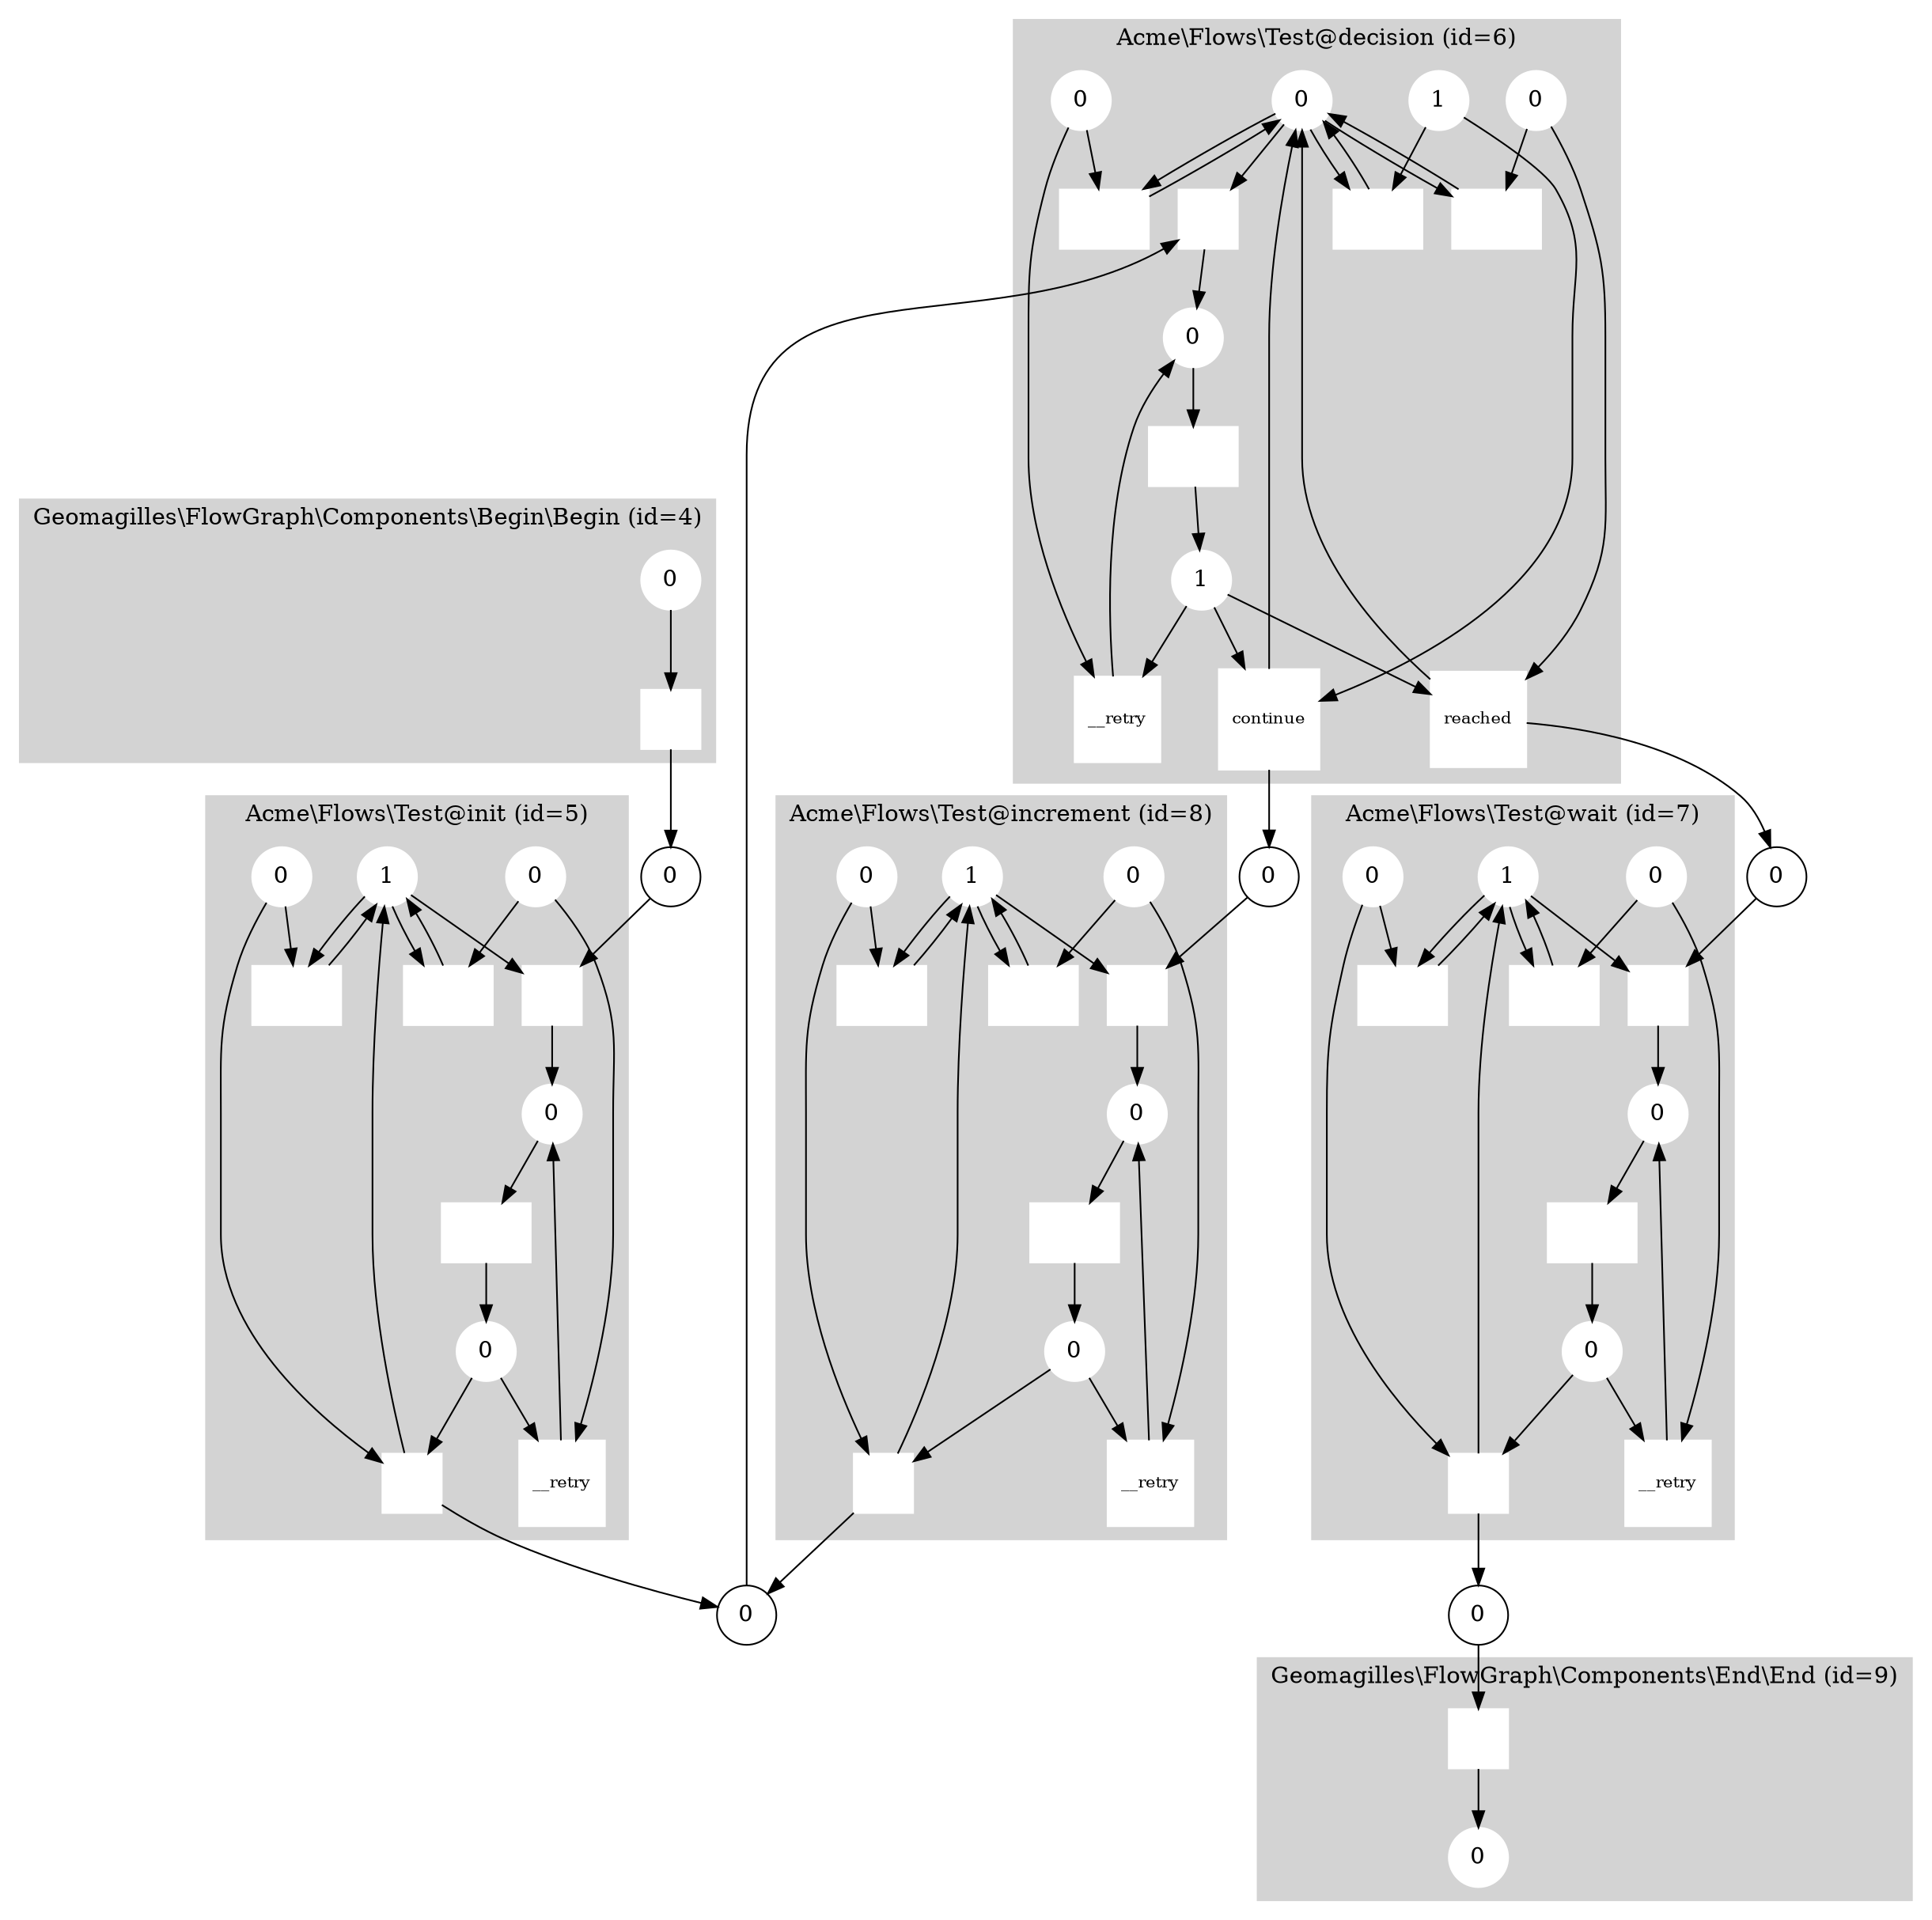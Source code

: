 digraph 3 {

subgraph cluster_4 {
  label = "Geomagilles\\FlowGraph\\Components\\Begin\\Begin (id=4)";
  style = filled;
  color = lightgrey;
  node [style=filled,color=white];
  id_53e00856c6983->id_53e00856bc76e;
}

subgraph cluster_5 {
  label = "Acme\\Flows\\Test@init (id=5)";
  style = filled;
  color = lightgrey;
  node [style=filled,color=white];
  id_53e00856dda86->id_53e00856dd800;
  id_53e00856dd800->id_53e00856dd92a;
  id_53e00856dd92a->id_53e00856dd88e;
  id_53e00856dd88e->id_53e00856dd9bd;
  id_53e00856dd9bd->id_53e00856dd6d6;
  id_53e00856dddd0->id_53e00856dd6d6;
  id_53e00856dddd0->id_53e00856ddff3;
  id_53e00856ddff3->id_53e00856dda86;
  id_53e00856dda86->id_53e00856ddff3;
  id_53e00856dd6d6->id_53e00856dd92a;
  id_53e00856dd9bd->id_53e00856dd76f;
  id_53e00856de327->id_53e00856dd76f;
  id_53e00856de327->id_53e00856de5ee;
  id_53e00856de5ee->id_53e00856dda86;
  id_53e00856dda86->id_53e00856de5ee;
  id_53e00856dd76f->id_53e00856dda86;
}

subgraph cluster_6 {
  label = "Acme\\Flows\\Test@decision (id=6)";
  style = filled;
  color = lightgrey;
  node [style=filled,color=white];
  id_53e00856defe6->id_53e00856ded4e;
  id_53e00856ded4e->id_53e00856deeb7;
  id_53e00856deeb7->id_53e00856deddd;
  id_53e00856deddd->id_53e00856def4f;
  id_53e00856def4f->id_53e00856deb61;
  id_53e00856df3c1->id_53e00856deb61;
  id_53e00856df3c1->id_53e00856df5d7;
  id_53e00856df5d7->id_53e00856defe6;
  id_53e00856defe6->id_53e00856df5d7;
  id_53e00856deb61->id_53e00856deeb7;
  id_53e00856def4f->id_53e00856debf9;
  id_53e00856df960->id_53e00856debf9;
  id_53e00856df960->id_53e00856dfb25;
  id_53e00856dfb25->id_53e00856defe6;
  id_53e00856defe6->id_53e00856dfb25;
  id_53e00856debf9->id_53e00856defe6;
  id_53e00856def4f->id_53e00856decab;
  id_53e00856dfeae->id_53e00856decab;
  id_53e00856dfeae->id_53e00856e00a1;
  id_53e00856e00a1->id_53e00856defe6;
  id_53e00856defe6->id_53e00856e00a1;
  id_53e00856decab->id_53e00856defe6;
}

subgraph cluster_7 {
  label = "Acme\\Flows\\Test@wait (id=7)";
  style = filled;
  color = lightgrey;
  node [style=filled,color=white];
  id_53e00856e09e3->id_53e00856e06db;
  id_53e00856e06db->id_53e00856e0851;
  id_53e00856e0851->id_53e00856e0770;
  id_53e00856e0770->id_53e00856e093c;
  id_53e00856e093c->id_53e00856e05d9;
  id_53e00856e0d37->id_53e00856e05d9;
  id_53e00856e0d37->id_53e00856e0f66;
  id_53e00856e0f66->id_53e00856e09e3;
  id_53e00856e09e3->id_53e00856e0f66;
  id_53e00856e05d9->id_53e00856e0851;
  id_53e00856e093c->id_53e00856e0659;
  id_53e00856e1224->id_53e00856e0659;
  id_53e00856e1224->id_53e00856e143d;
  id_53e00856e143d->id_53e00856e09e3;
  id_53e00856e09e3->id_53e00856e143d;
  id_53e00856e0659->id_53e00856e09e3;
}

subgraph cluster_8 {
  label = "Acme\\Flows\\Test@increment (id=8)";
  style = filled;
  color = lightgrey;
  node [style=filled,color=white];
  id_53e00856e1ca8->id_53e00856e1a49;
  id_53e00856e1a49->id_53e00856e1b79;
  id_53e00856e1b79->id_53e00856e1adb;
  id_53e00856e1adb->id_53e00856e1c1a;
  id_53e00856e1c1a->id_53e00856e1915;
  id_53e00856e1f93->id_53e00856e1915;
  id_53e00856e1f93->id_53e00856e216d;
  id_53e00856e216d->id_53e00856e1ca8;
  id_53e00856e1ca8->id_53e00856e216d;
  id_53e00856e1915->id_53e00856e1b79;
  id_53e00856e1c1a->id_53e00856e19b4;
  id_53e00856e244e->id_53e00856e19b4;
  id_53e00856e244e->id_53e00856e2622;
  id_53e00856e2622->id_53e00856e1ca8;
  id_53e00856e1ca8->id_53e00856e2622;
  id_53e00856e19b4->id_53e00856e1ca8;
}

subgraph cluster_9 {
  label = "Geomagilles\\FlowGraph\\Components\\End\\End (id=9)";
  style = filled;
  color = lightgrey;
  node [style=filled,color=white];
  id_53e00856e41ef->id_53e00856e42c7;
}
id_53e00856c6983 [label="0",shape="circle"];
id_53e00856dd92a [label="0",shape="circle"];
id_53e00856dd9bd [label="0",shape="circle"];
id_53e00856dda86 [label="1",shape="circle"];
id_53e00856dddd0 [label="0",shape="circle"];
id_53e00856de327 [label="0",shape="circle"];
id_53e00856de9e1 [label="0",shape="circle"];
id_53e00856deeb7 [label="0",shape="circle"];
id_53e00856def4f [label="1",shape="circle"];
id_53e00856defe6 [label="0",shape="circle"];
id_53e00856df3c1 [label="0",shape="circle"];
id_53e00856df960 [label="1",shape="circle"];
id_53e00856dfeae [label="0",shape="circle"];
id_53e00856e044c [label="0",shape="circle"];
id_53e00856e0851 [label="0",shape="circle"];
id_53e00856e093c [label="0",shape="circle"];
id_53e00856e09e3 [label="1",shape="circle"];
id_53e00856e0d37 [label="0",shape="circle"];
id_53e00856e1224 [label="0",shape="circle"];
id_53e00856e1800 [label="0",shape="circle"];
id_53e00856e1b79 [label="0",shape="circle"];
id_53e00856e1c1a [label="0",shape="circle"];
id_53e00856e1ca8 [label="1",shape="circle"];
id_53e00856e1f93 [label="0",shape="circle"];
id_53e00856e244e [label="0",shape="circle"];
id_53e00856e29d3 [label="0",shape="circle"];
id_53e00856e42c7 [label="0",shape="circle"];
id_53e00856e4456 [label="0",shape="circle"];
id_53e00856bc76e [label="",shape=square, fontsize=10];
id_53e00856dd6d6 [label="__retry",shape=square, fontsize=10];
id_53e00856dd76f [label="",shape=square, fontsize=10];
id_53e00856dd800 [label="",shape=square, fontsize=10];
id_53e00856dd88e [label="",shape=box];
id_53e00856ddff3 [label="",shape=box];
id_53e00856de5ee [label="",shape=box];
id_53e00856deb61 [label="__retry",shape=square, fontsize=10];
id_53e00856debf9 [label="continue",shape=square, fontsize=10];
id_53e00856decab [label="reached",shape=square, fontsize=10];
id_53e00856ded4e [label="",shape=square, fontsize=10];
id_53e00856deddd [label="",shape=box];
id_53e00856df5d7 [label="",shape=box];
id_53e00856dfb25 [label="",shape=box];
id_53e00856e00a1 [label="",shape=box];
id_53e00856e05d9 [label="__retry",shape=square, fontsize=10];
id_53e00856e0659 [label="",shape=square, fontsize=10];
id_53e00856e06db [label="",shape=square, fontsize=10];
id_53e00856e0770 [label="",shape=box];
id_53e00856e0f66 [label="",shape=box];
id_53e00856e143d [label="",shape=box];
id_53e00856e1915 [label="__retry",shape=square, fontsize=10];
id_53e00856e19b4 [label="",shape=square, fontsize=10];
id_53e00856e1a49 [label="",shape=square, fontsize=10];
id_53e00856e1adb [label="",shape=box];
id_53e00856e216d [label="",shape=box];
id_53e00856e2622 [label="",shape=box];
id_53e00856e41ef [label="",shape=square, fontsize=10];
id_53e00856de9e1->id_53e00856dd800;
id_53e00856e044c->id_53e00856ded4e;
id_53e00856e1800->id_53e00856e06db;
id_53e00856e29d3->id_53e00856e1a49;
id_53e00856e4456->id_53e00856e41ef;
id_53e00856bc76e->id_53e00856de9e1;
id_53e00856dd76f->id_53e00856e044c;
id_53e00856debf9->id_53e00856e29d3;
id_53e00856decab->id_53e00856e1800;
id_53e00856e0659->id_53e00856e4456;
id_53e00856e19b4->id_53e00856e044c;
}